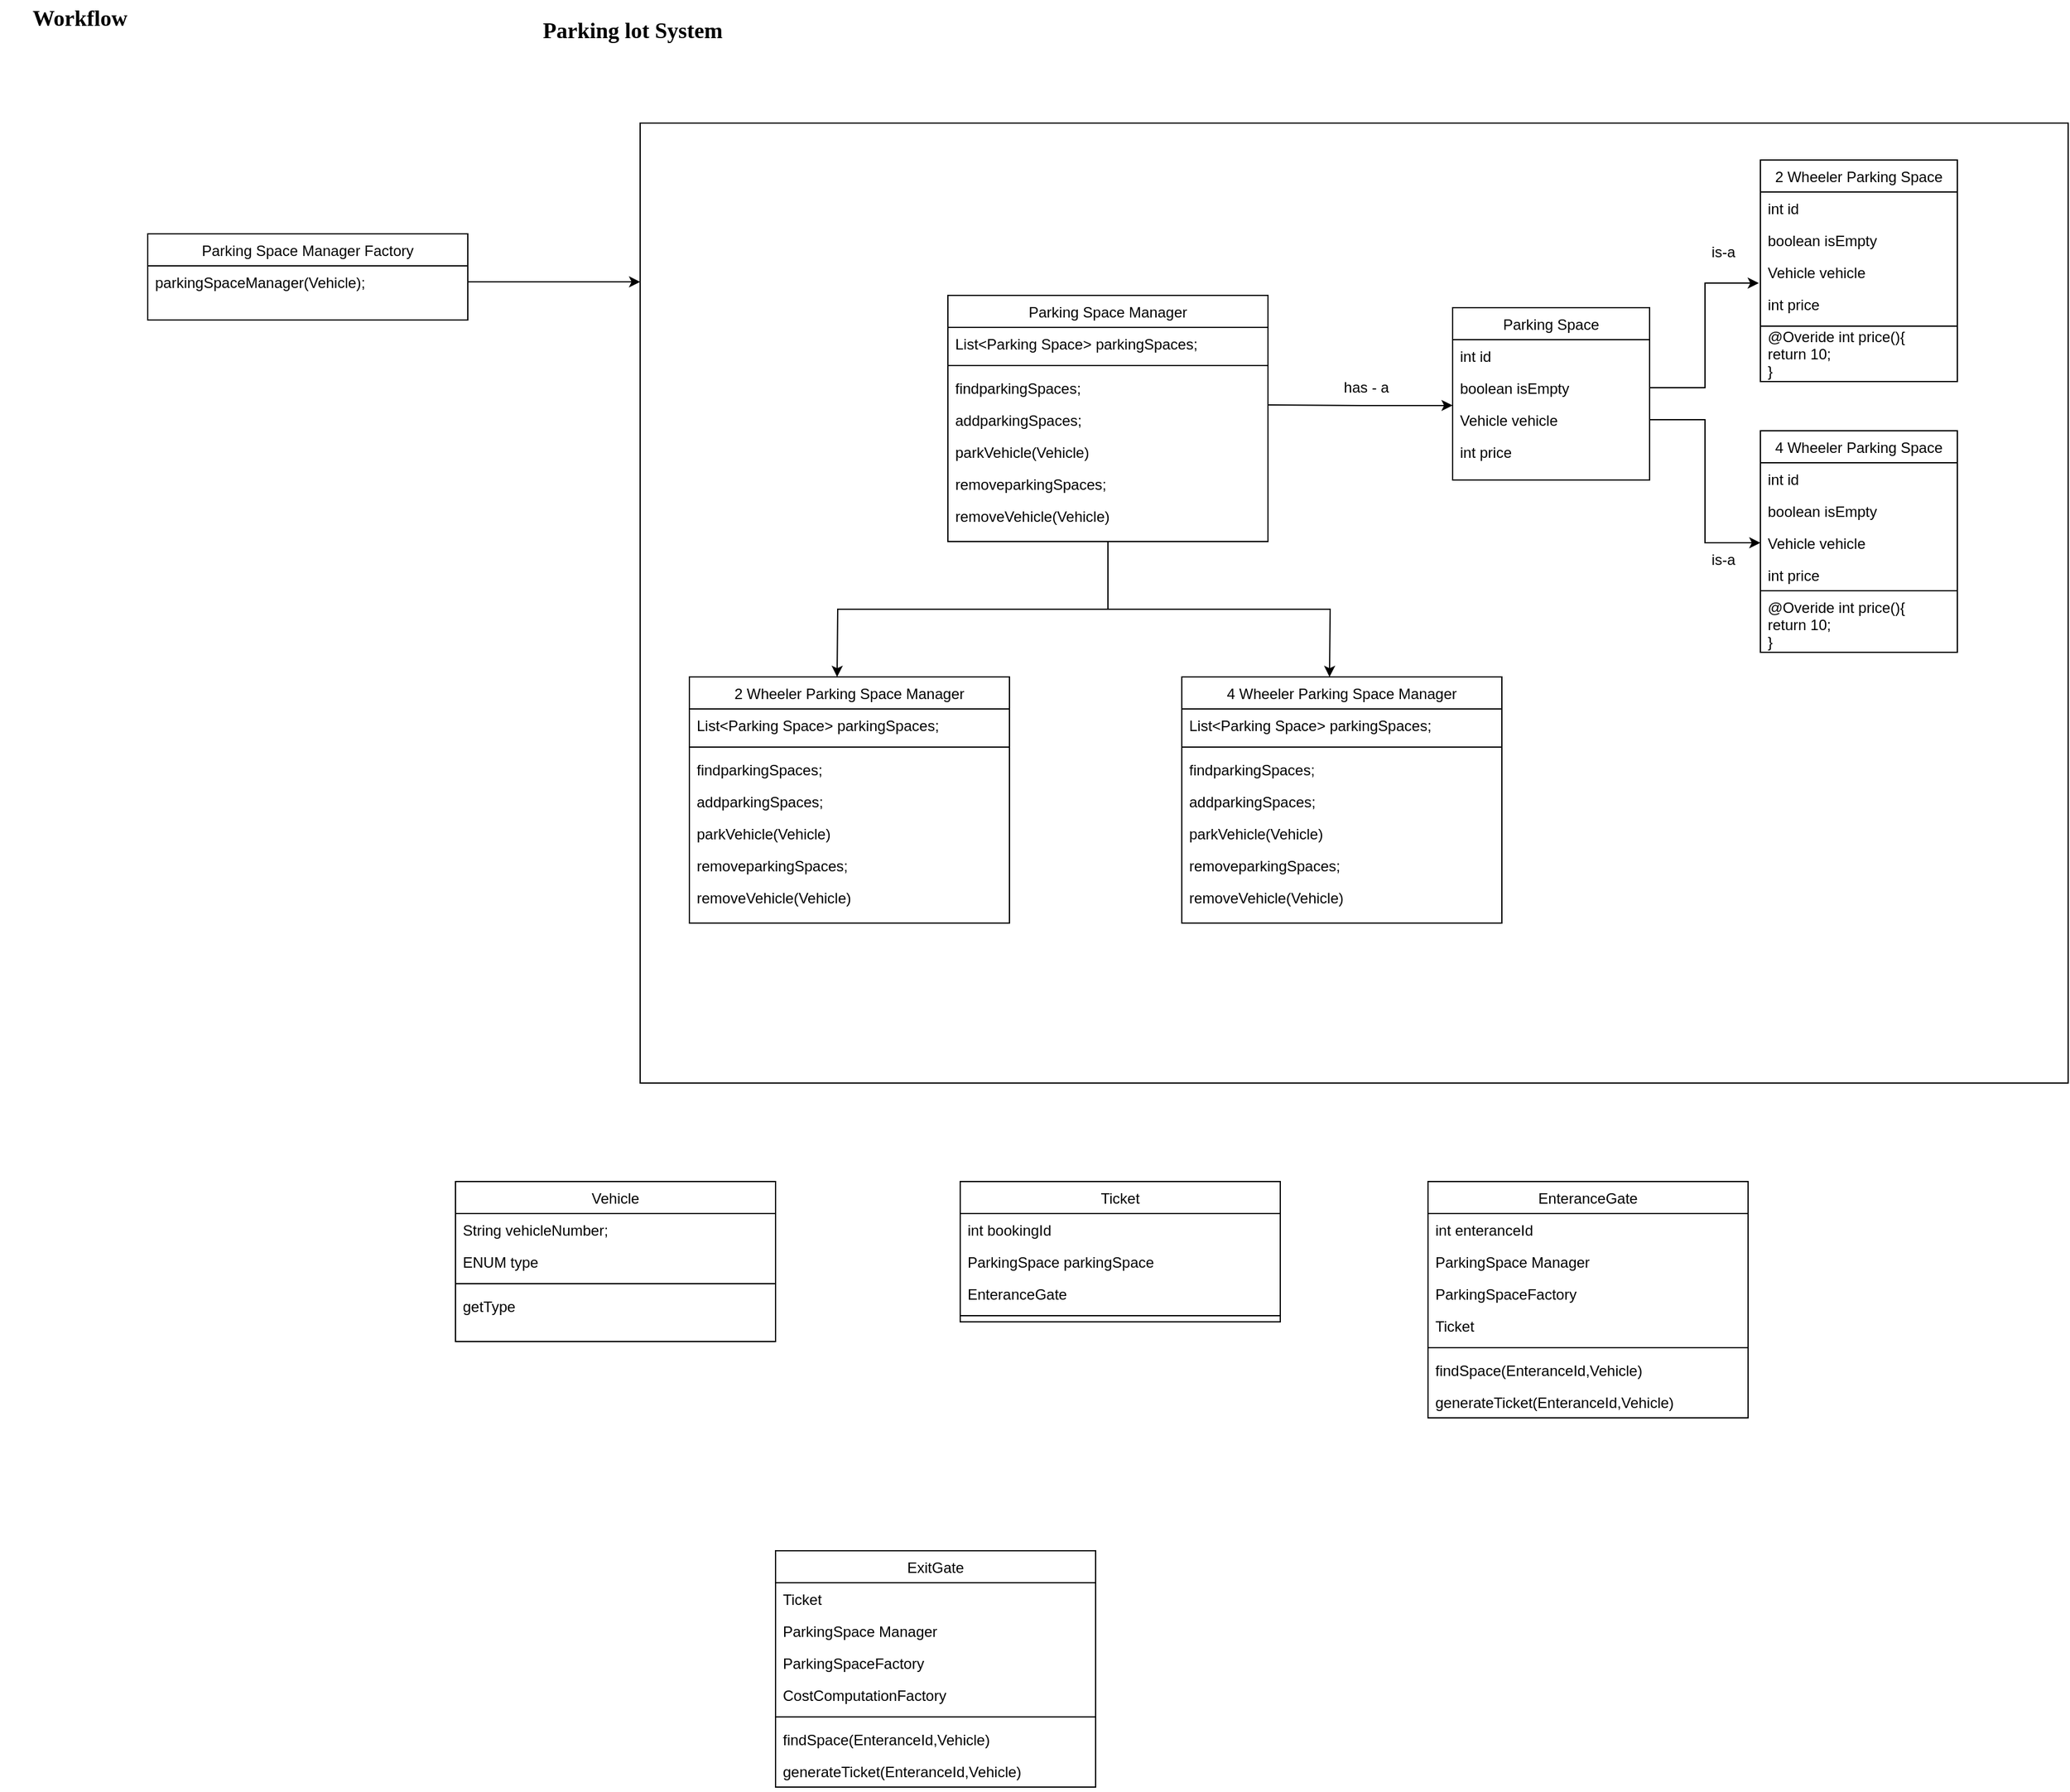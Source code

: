 <mxfile version="26.2.2">
  <diagram id="C5RBs43oDa-KdzZeNtuy" name="Page-1">
    <mxGraphModel dx="2289" dy="1358" grid="1" gridSize="10" guides="1" tooltips="1" connect="1" arrows="1" fold="1" page="1" pageScale="1" pageWidth="10000" pageHeight="10000" math="0" shadow="0">
      <root>
        <mxCell id="WIyWlLk6GJQsqaUBKTNV-0" />
        <mxCell id="WIyWlLk6GJQsqaUBKTNV-1" parent="WIyWlLk6GJQsqaUBKTNV-0" />
        <mxCell id="PZE1Vfi8eGn6SrKN7W1e-107" value="" style="rounded=0;whiteSpace=wrap;html=1;" vertex="1" parent="WIyWlLk6GJQsqaUBKTNV-1">
          <mxGeometry x="560" y="110" width="1160" height="780" as="geometry" />
        </mxCell>
        <mxCell id="zkfFHV4jXpPFQw0GAbJ--6" value="Parking Space" style="swimlane;fontStyle=0;align=center;verticalAlign=top;childLayout=stackLayout;horizontal=1;startSize=26;horizontalStack=0;resizeParent=1;resizeLast=0;collapsible=1;marginBottom=0;rounded=0;shadow=0;strokeWidth=1;" parent="WIyWlLk6GJQsqaUBKTNV-1" vertex="1">
          <mxGeometry x="1220" y="260" width="160" height="140" as="geometry">
            <mxRectangle x="130" y="380" width="160" height="26" as="alternateBounds" />
          </mxGeometry>
        </mxCell>
        <mxCell id="zkfFHV4jXpPFQw0GAbJ--7" value="int id " style="text;align=left;verticalAlign=top;spacingLeft=4;spacingRight=4;overflow=hidden;rotatable=0;points=[[0,0.5],[1,0.5]];portConstraint=eastwest;" parent="zkfFHV4jXpPFQw0GAbJ--6" vertex="1">
          <mxGeometry y="26" width="160" height="26" as="geometry" />
        </mxCell>
        <mxCell id="PZE1Vfi8eGn6SrKN7W1e-2" value="boolean isEmpty" style="text;align=left;verticalAlign=top;spacingLeft=4;spacingRight=4;overflow=hidden;rotatable=0;points=[[0,0.5],[1,0.5]];portConstraint=eastwest;rounded=0;shadow=0;html=0;" vertex="1" parent="zkfFHV4jXpPFQw0GAbJ--6">
          <mxGeometry y="52" width="160" height="26" as="geometry" />
        </mxCell>
        <mxCell id="PZE1Vfi8eGn6SrKN7W1e-3" value="Vehicle vehicle" style="text;align=left;verticalAlign=top;spacingLeft=4;spacingRight=4;overflow=hidden;rotatable=0;points=[[0,0.5],[1,0.5]];portConstraint=eastwest;rounded=0;shadow=0;html=0;" vertex="1" parent="zkfFHV4jXpPFQw0GAbJ--6">
          <mxGeometry y="78" width="160" height="26" as="geometry" />
        </mxCell>
        <mxCell id="PZE1Vfi8eGn6SrKN7W1e-4" value="int price" style="text;align=left;verticalAlign=top;spacingLeft=4;spacingRight=4;overflow=hidden;rotatable=0;points=[[0,0.5],[1,0.5]];portConstraint=eastwest;rounded=0;shadow=0;html=0;" vertex="1" parent="zkfFHV4jXpPFQw0GAbJ--6">
          <mxGeometry y="104" width="160" height="26" as="geometry" />
        </mxCell>
        <mxCell id="PZE1Vfi8eGn6SrKN7W1e-0" value="&lt;b&gt;&lt;font style=&quot;font-size: 18px;&quot; face=&quot;Times New Roman&quot;&gt;Workflow&lt;/font&gt;&lt;/b&gt;" style="text;html=1;align=center;verticalAlign=middle;whiteSpace=wrap;rounded=0;" vertex="1" parent="WIyWlLk6GJQsqaUBKTNV-1">
          <mxGeometry x="40" y="10" width="130" height="30" as="geometry" />
        </mxCell>
        <mxCell id="PZE1Vfi8eGn6SrKN7W1e-1" value="&lt;font face=&quot;Times New Roman&quot;&gt;&lt;span style=&quot;font-size: 18px;&quot;&gt;&lt;b&gt;Parking lot System&lt;/b&gt;&lt;/span&gt;&lt;/font&gt;" style="text;html=1;align=center;verticalAlign=middle;whiteSpace=wrap;rounded=0;" vertex="1" parent="WIyWlLk6GJQsqaUBKTNV-1">
          <mxGeometry x="448" y="20" width="212" height="30" as="geometry" />
        </mxCell>
        <mxCell id="PZE1Vfi8eGn6SrKN7W1e-6" value="2 Wheeler Parking Space" style="swimlane;fontStyle=0;align=center;verticalAlign=top;childLayout=stackLayout;horizontal=1;startSize=26;horizontalStack=0;resizeParent=1;resizeLast=0;collapsible=1;marginBottom=0;rounded=0;shadow=0;strokeWidth=1;" vertex="1" parent="WIyWlLk6GJQsqaUBKTNV-1">
          <mxGeometry x="1470" y="140" width="160" height="180" as="geometry">
            <mxRectangle x="130" y="380" width="160" height="26" as="alternateBounds" />
          </mxGeometry>
        </mxCell>
        <mxCell id="PZE1Vfi8eGn6SrKN7W1e-7" value="int id " style="text;align=left;verticalAlign=top;spacingLeft=4;spacingRight=4;overflow=hidden;rotatable=0;points=[[0,0.5],[1,0.5]];portConstraint=eastwest;" vertex="1" parent="PZE1Vfi8eGn6SrKN7W1e-6">
          <mxGeometry y="26" width="160" height="26" as="geometry" />
        </mxCell>
        <mxCell id="PZE1Vfi8eGn6SrKN7W1e-8" value="boolean isEmpty" style="text;align=left;verticalAlign=top;spacingLeft=4;spacingRight=4;overflow=hidden;rotatable=0;points=[[0,0.5],[1,0.5]];portConstraint=eastwest;rounded=0;shadow=0;html=0;" vertex="1" parent="PZE1Vfi8eGn6SrKN7W1e-6">
          <mxGeometry y="52" width="160" height="26" as="geometry" />
        </mxCell>
        <mxCell id="PZE1Vfi8eGn6SrKN7W1e-9" value="Vehicle vehicle" style="text;align=left;verticalAlign=top;spacingLeft=4;spacingRight=4;overflow=hidden;rotatable=0;points=[[0,0.5],[1,0.5]];portConstraint=eastwest;rounded=0;shadow=0;html=0;" vertex="1" parent="PZE1Vfi8eGn6SrKN7W1e-6">
          <mxGeometry y="78" width="160" height="26" as="geometry" />
        </mxCell>
        <mxCell id="PZE1Vfi8eGn6SrKN7W1e-10" value="int price" style="text;align=left;verticalAlign=top;spacingLeft=4;spacingRight=4;overflow=hidden;rotatable=0;points=[[0,0.5],[1,0.5]];portConstraint=eastwest;rounded=0;shadow=0;html=0;" vertex="1" parent="PZE1Vfi8eGn6SrKN7W1e-6">
          <mxGeometry y="104" width="160" height="26" as="geometry" />
        </mxCell>
        <mxCell id="PZE1Vfi8eGn6SrKN7W1e-26" value="@Overide int price(){&#xa;return 10;&#xa;}" style="text;align=left;verticalAlign=top;spacingLeft=4;spacingRight=4;overflow=hidden;rotatable=0;points=[[0,0.5],[1,0.5]];portConstraint=eastwest;rounded=0;shadow=0;html=0;" vertex="1" parent="PZE1Vfi8eGn6SrKN7W1e-6">
          <mxGeometry y="130" width="160" height="50" as="geometry" />
        </mxCell>
        <mxCell id="PZE1Vfi8eGn6SrKN7W1e-25" value="" style="endArrow=none;html=1;rounded=0;exitX=0;exitY=0.75;exitDx=0;exitDy=0;entryX=1;entryY=0.75;entryDx=0;entryDy=0;" edge="1" parent="WIyWlLk6GJQsqaUBKTNV-1" source="PZE1Vfi8eGn6SrKN7W1e-6" target="PZE1Vfi8eGn6SrKN7W1e-6">
          <mxGeometry width="50" height="50" relative="1" as="geometry">
            <mxPoint x="1530" y="280" as="sourcePoint" />
            <mxPoint x="1580" y="230" as="targetPoint" />
          </mxGeometry>
        </mxCell>
        <mxCell id="PZE1Vfi8eGn6SrKN7W1e-27" value="4 Wheeler Parking Space" style="swimlane;fontStyle=0;align=center;verticalAlign=top;childLayout=stackLayout;horizontal=1;startSize=26;horizontalStack=0;resizeParent=1;resizeLast=0;collapsible=1;marginBottom=0;rounded=0;shadow=0;strokeWidth=1;" vertex="1" parent="WIyWlLk6GJQsqaUBKTNV-1">
          <mxGeometry x="1470" y="360" width="160" height="180" as="geometry">
            <mxRectangle x="130" y="380" width="160" height="26" as="alternateBounds" />
          </mxGeometry>
        </mxCell>
        <mxCell id="PZE1Vfi8eGn6SrKN7W1e-28" value="int id " style="text;align=left;verticalAlign=top;spacingLeft=4;spacingRight=4;overflow=hidden;rotatable=0;points=[[0,0.5],[1,0.5]];portConstraint=eastwest;" vertex="1" parent="PZE1Vfi8eGn6SrKN7W1e-27">
          <mxGeometry y="26" width="160" height="26" as="geometry" />
        </mxCell>
        <mxCell id="PZE1Vfi8eGn6SrKN7W1e-29" value="boolean isEmpty" style="text;align=left;verticalAlign=top;spacingLeft=4;spacingRight=4;overflow=hidden;rotatable=0;points=[[0,0.5],[1,0.5]];portConstraint=eastwest;rounded=0;shadow=0;html=0;" vertex="1" parent="PZE1Vfi8eGn6SrKN7W1e-27">
          <mxGeometry y="52" width="160" height="26" as="geometry" />
        </mxCell>
        <mxCell id="PZE1Vfi8eGn6SrKN7W1e-30" value="Vehicle vehicle" style="text;align=left;verticalAlign=top;spacingLeft=4;spacingRight=4;overflow=hidden;rotatable=0;points=[[0,0.5],[1,0.5]];portConstraint=eastwest;rounded=0;shadow=0;html=0;" vertex="1" parent="PZE1Vfi8eGn6SrKN7W1e-27">
          <mxGeometry y="78" width="160" height="26" as="geometry" />
        </mxCell>
        <mxCell id="PZE1Vfi8eGn6SrKN7W1e-31" value="int price" style="text;align=left;verticalAlign=top;spacingLeft=4;spacingRight=4;overflow=hidden;rotatable=0;points=[[0,0.5],[1,0.5]];portConstraint=eastwest;rounded=0;shadow=0;html=0;" vertex="1" parent="PZE1Vfi8eGn6SrKN7W1e-27">
          <mxGeometry y="104" width="160" height="26" as="geometry" />
        </mxCell>
        <mxCell id="PZE1Vfi8eGn6SrKN7W1e-45" value="" style="endArrow=none;html=1;rounded=0;exitX=0;exitY=0.75;exitDx=0;exitDy=0;entryX=1;entryY=0.75;entryDx=0;entryDy=0;" edge="1" parent="PZE1Vfi8eGn6SrKN7W1e-27">
          <mxGeometry width="50" height="50" relative="1" as="geometry">
            <mxPoint y="130" as="sourcePoint" />
            <mxPoint x="160" y="130" as="targetPoint" />
          </mxGeometry>
        </mxCell>
        <mxCell id="PZE1Vfi8eGn6SrKN7W1e-32" value="@Overide int price(){&#xa;return 10;&#xa;}" style="text;align=left;verticalAlign=top;spacingLeft=4;spacingRight=4;overflow=hidden;rotatable=0;points=[[0,0.5],[1,0.5]];portConstraint=eastwest;rounded=0;shadow=0;html=0;" vertex="1" parent="PZE1Vfi8eGn6SrKN7W1e-27">
          <mxGeometry y="130" width="160" height="50" as="geometry" />
        </mxCell>
        <mxCell id="PZE1Vfi8eGn6SrKN7W1e-78" style="edgeStyle=orthogonalEdgeStyle;rounded=0;orthogonalLoop=1;jettySize=auto;html=1;exitX=0.5;exitY=1;exitDx=0;exitDy=0;" edge="1" parent="WIyWlLk6GJQsqaUBKTNV-1" source="PZE1Vfi8eGn6SrKN7W1e-39">
          <mxGeometry relative="1" as="geometry">
            <mxPoint x="720" y="560" as="targetPoint" />
          </mxGeometry>
        </mxCell>
        <mxCell id="PZE1Vfi8eGn6SrKN7W1e-79" style="edgeStyle=orthogonalEdgeStyle;rounded=0;orthogonalLoop=1;jettySize=auto;html=1;exitX=0.5;exitY=1;exitDx=0;exitDy=0;" edge="1" parent="WIyWlLk6GJQsqaUBKTNV-1" source="PZE1Vfi8eGn6SrKN7W1e-39">
          <mxGeometry relative="1" as="geometry">
            <mxPoint x="1120" y="560" as="targetPoint" />
          </mxGeometry>
        </mxCell>
        <mxCell id="PZE1Vfi8eGn6SrKN7W1e-39" value="Parking Space Manager" style="swimlane;fontStyle=0;align=center;verticalAlign=top;childLayout=stackLayout;horizontal=1;startSize=26;horizontalStack=0;resizeParent=1;resizeLast=0;collapsible=1;marginBottom=0;rounded=0;shadow=0;strokeWidth=1;" vertex="1" parent="WIyWlLk6GJQsqaUBKTNV-1">
          <mxGeometry x="810" y="250" width="260" height="200" as="geometry">
            <mxRectangle x="130" y="380" width="160" height="26" as="alternateBounds" />
          </mxGeometry>
        </mxCell>
        <mxCell id="PZE1Vfi8eGn6SrKN7W1e-40" value="List&lt;Parking Space&gt; parkingSpaces;" style="text;align=left;verticalAlign=top;spacingLeft=4;spacingRight=4;overflow=hidden;rotatable=0;points=[[0,0.5],[1,0.5]];portConstraint=eastwest;" vertex="1" parent="PZE1Vfi8eGn6SrKN7W1e-39">
          <mxGeometry y="26" width="260" height="26" as="geometry" />
        </mxCell>
        <mxCell id="PZE1Vfi8eGn6SrKN7W1e-52" value="" style="line;strokeWidth=1;rotatable=0;dashed=0;labelPosition=right;align=left;verticalAlign=middle;spacingTop=0;spacingLeft=6;points=[];portConstraint=eastwest;" vertex="1" parent="PZE1Vfi8eGn6SrKN7W1e-39">
          <mxGeometry y="52" width="260" height="10" as="geometry" />
        </mxCell>
        <mxCell id="PZE1Vfi8eGn6SrKN7W1e-53" value="findparkingSpaces;" style="text;align=left;verticalAlign=top;spacingLeft=4;spacingRight=4;overflow=hidden;rotatable=0;points=[[0,0.5],[1,0.5]];portConstraint=eastwest;" vertex="1" parent="PZE1Vfi8eGn6SrKN7W1e-39">
          <mxGeometry y="62" width="260" height="26" as="geometry" />
        </mxCell>
        <mxCell id="PZE1Vfi8eGn6SrKN7W1e-55" value="addparkingSpaces;" style="text;align=left;verticalAlign=top;spacingLeft=4;spacingRight=4;overflow=hidden;rotatable=0;points=[[0,0.5],[1,0.5]];portConstraint=eastwest;" vertex="1" parent="PZE1Vfi8eGn6SrKN7W1e-39">
          <mxGeometry y="88" width="260" height="26" as="geometry" />
        </mxCell>
        <mxCell id="PZE1Vfi8eGn6SrKN7W1e-57" value="parkVehicle(Vehicle)" style="text;align=left;verticalAlign=top;spacingLeft=4;spacingRight=4;overflow=hidden;rotatable=0;points=[[0,0.5],[1,0.5]];portConstraint=eastwest;" vertex="1" parent="PZE1Vfi8eGn6SrKN7W1e-39">
          <mxGeometry y="114" width="260" height="26" as="geometry" />
        </mxCell>
        <mxCell id="PZE1Vfi8eGn6SrKN7W1e-56" value="removeparkingSpaces;" style="text;align=left;verticalAlign=top;spacingLeft=4;spacingRight=4;overflow=hidden;rotatable=0;points=[[0,0.5],[1,0.5]];portConstraint=eastwest;" vertex="1" parent="PZE1Vfi8eGn6SrKN7W1e-39">
          <mxGeometry y="140" width="260" height="26" as="geometry" />
        </mxCell>
        <mxCell id="PZE1Vfi8eGn6SrKN7W1e-70" style="edgeStyle=orthogonalEdgeStyle;rounded=0;orthogonalLoop=1;jettySize=auto;html=1;exitX=1;exitY=0.5;exitDx=0;exitDy=0;" edge="1" parent="PZE1Vfi8eGn6SrKN7W1e-39">
          <mxGeometry relative="1" as="geometry">
            <mxPoint x="410" y="89.435" as="targetPoint" />
            <mxPoint x="260" y="89.0" as="sourcePoint" />
          </mxGeometry>
        </mxCell>
        <mxCell id="PZE1Vfi8eGn6SrKN7W1e-65" value="removeVehicle(Vehicle)" style="text;align=left;verticalAlign=top;spacingLeft=4;spacingRight=4;overflow=hidden;rotatable=0;points=[[0,0.5],[1,0.5]];portConstraint=eastwest;" vertex="1" parent="PZE1Vfi8eGn6SrKN7W1e-39">
          <mxGeometry y="166" width="260" height="26" as="geometry" />
        </mxCell>
        <mxCell id="PZE1Vfi8eGn6SrKN7W1e-66" value="is-a" style="text;html=1;align=center;verticalAlign=middle;whiteSpace=wrap;rounded=0;" vertex="1" parent="WIyWlLk6GJQsqaUBKTNV-1">
          <mxGeometry x="1410" y="200" width="60" height="30" as="geometry" />
        </mxCell>
        <mxCell id="PZE1Vfi8eGn6SrKN7W1e-68" value="is-a" style="text;html=1;align=center;verticalAlign=middle;whiteSpace=wrap;rounded=0;" vertex="1" parent="WIyWlLk6GJQsqaUBKTNV-1">
          <mxGeometry x="1410" y="450" width="60" height="30" as="geometry" />
        </mxCell>
        <mxCell id="PZE1Vfi8eGn6SrKN7W1e-76" style="edgeStyle=orthogonalEdgeStyle;rounded=0;orthogonalLoop=1;jettySize=auto;html=1;entryX=0;entryY=0.5;entryDx=0;entryDy=0;" edge="1" parent="WIyWlLk6GJQsqaUBKTNV-1" source="PZE1Vfi8eGn6SrKN7W1e-3" target="PZE1Vfi8eGn6SrKN7W1e-30">
          <mxGeometry relative="1" as="geometry" />
        </mxCell>
        <mxCell id="PZE1Vfi8eGn6SrKN7W1e-77" style="edgeStyle=orthogonalEdgeStyle;rounded=0;orthogonalLoop=1;jettySize=auto;html=1;exitX=1;exitY=0.5;exitDx=0;exitDy=0;entryX=-0.008;entryY=0.848;entryDx=0;entryDy=0;entryPerimeter=0;" edge="1" parent="WIyWlLk6GJQsqaUBKTNV-1" source="PZE1Vfi8eGn6SrKN7W1e-2" target="PZE1Vfi8eGn6SrKN7W1e-9">
          <mxGeometry relative="1" as="geometry" />
        </mxCell>
        <mxCell id="PZE1Vfi8eGn6SrKN7W1e-80" value="2 Wheeler Parking Space Manager" style="swimlane;fontStyle=0;align=center;verticalAlign=top;childLayout=stackLayout;horizontal=1;startSize=26;horizontalStack=0;resizeParent=1;resizeLast=0;collapsible=1;marginBottom=0;rounded=0;shadow=0;strokeWidth=1;" vertex="1" parent="WIyWlLk6GJQsqaUBKTNV-1">
          <mxGeometry x="600" y="560" width="260" height="200" as="geometry">
            <mxRectangle x="130" y="380" width="160" height="26" as="alternateBounds" />
          </mxGeometry>
        </mxCell>
        <mxCell id="PZE1Vfi8eGn6SrKN7W1e-81" value="List&lt;Parking Space&gt; parkingSpaces;" style="text;align=left;verticalAlign=top;spacingLeft=4;spacingRight=4;overflow=hidden;rotatable=0;points=[[0,0.5],[1,0.5]];portConstraint=eastwest;" vertex="1" parent="PZE1Vfi8eGn6SrKN7W1e-80">
          <mxGeometry y="26" width="260" height="26" as="geometry" />
        </mxCell>
        <mxCell id="PZE1Vfi8eGn6SrKN7W1e-82" value="" style="line;strokeWidth=1;rotatable=0;dashed=0;labelPosition=right;align=left;verticalAlign=middle;spacingTop=0;spacingLeft=6;points=[];portConstraint=eastwest;" vertex="1" parent="PZE1Vfi8eGn6SrKN7W1e-80">
          <mxGeometry y="52" width="260" height="10" as="geometry" />
        </mxCell>
        <mxCell id="PZE1Vfi8eGn6SrKN7W1e-83" value="findparkingSpaces;" style="text;align=left;verticalAlign=top;spacingLeft=4;spacingRight=4;overflow=hidden;rotatable=0;points=[[0,0.5],[1,0.5]];portConstraint=eastwest;" vertex="1" parent="PZE1Vfi8eGn6SrKN7W1e-80">
          <mxGeometry y="62" width="260" height="26" as="geometry" />
        </mxCell>
        <mxCell id="PZE1Vfi8eGn6SrKN7W1e-84" value="addparkingSpaces;" style="text;align=left;verticalAlign=top;spacingLeft=4;spacingRight=4;overflow=hidden;rotatable=0;points=[[0,0.5],[1,0.5]];portConstraint=eastwest;" vertex="1" parent="PZE1Vfi8eGn6SrKN7W1e-80">
          <mxGeometry y="88" width="260" height="26" as="geometry" />
        </mxCell>
        <mxCell id="PZE1Vfi8eGn6SrKN7W1e-85" value="parkVehicle(Vehicle)" style="text;align=left;verticalAlign=top;spacingLeft=4;spacingRight=4;overflow=hidden;rotatable=0;points=[[0,0.5],[1,0.5]];portConstraint=eastwest;" vertex="1" parent="PZE1Vfi8eGn6SrKN7W1e-80">
          <mxGeometry y="114" width="260" height="26" as="geometry" />
        </mxCell>
        <mxCell id="PZE1Vfi8eGn6SrKN7W1e-86" value="removeparkingSpaces;" style="text;align=left;verticalAlign=top;spacingLeft=4;spacingRight=4;overflow=hidden;rotatable=0;points=[[0,0.5],[1,0.5]];portConstraint=eastwest;" vertex="1" parent="PZE1Vfi8eGn6SrKN7W1e-80">
          <mxGeometry y="140" width="260" height="26" as="geometry" />
        </mxCell>
        <mxCell id="PZE1Vfi8eGn6SrKN7W1e-88" value="removeVehicle(Vehicle)" style="text;align=left;verticalAlign=top;spacingLeft=4;spacingRight=4;overflow=hidden;rotatable=0;points=[[0,0.5],[1,0.5]];portConstraint=eastwest;" vertex="1" parent="PZE1Vfi8eGn6SrKN7W1e-80">
          <mxGeometry y="166" width="260" height="26" as="geometry" />
        </mxCell>
        <mxCell id="PZE1Vfi8eGn6SrKN7W1e-89" value="4 Wheeler Parking Space Manager" style="swimlane;fontStyle=0;align=center;verticalAlign=top;childLayout=stackLayout;horizontal=1;startSize=26;horizontalStack=0;resizeParent=1;resizeLast=0;collapsible=1;marginBottom=0;rounded=0;shadow=0;strokeWidth=1;" vertex="1" parent="WIyWlLk6GJQsqaUBKTNV-1">
          <mxGeometry x="1000" y="560" width="260" height="200" as="geometry">
            <mxRectangle x="130" y="380" width="160" height="26" as="alternateBounds" />
          </mxGeometry>
        </mxCell>
        <mxCell id="PZE1Vfi8eGn6SrKN7W1e-90" value="List&lt;Parking Space&gt; parkingSpaces;" style="text;align=left;verticalAlign=top;spacingLeft=4;spacingRight=4;overflow=hidden;rotatable=0;points=[[0,0.5],[1,0.5]];portConstraint=eastwest;" vertex="1" parent="PZE1Vfi8eGn6SrKN7W1e-89">
          <mxGeometry y="26" width="260" height="26" as="geometry" />
        </mxCell>
        <mxCell id="PZE1Vfi8eGn6SrKN7W1e-91" value="" style="line;strokeWidth=1;rotatable=0;dashed=0;labelPosition=right;align=left;verticalAlign=middle;spacingTop=0;spacingLeft=6;points=[];portConstraint=eastwest;" vertex="1" parent="PZE1Vfi8eGn6SrKN7W1e-89">
          <mxGeometry y="52" width="260" height="10" as="geometry" />
        </mxCell>
        <mxCell id="PZE1Vfi8eGn6SrKN7W1e-92" value="findparkingSpaces;" style="text;align=left;verticalAlign=top;spacingLeft=4;spacingRight=4;overflow=hidden;rotatable=0;points=[[0,0.5],[1,0.5]];portConstraint=eastwest;" vertex="1" parent="PZE1Vfi8eGn6SrKN7W1e-89">
          <mxGeometry y="62" width="260" height="26" as="geometry" />
        </mxCell>
        <mxCell id="PZE1Vfi8eGn6SrKN7W1e-93" value="addparkingSpaces;" style="text;align=left;verticalAlign=top;spacingLeft=4;spacingRight=4;overflow=hidden;rotatable=0;points=[[0,0.5],[1,0.5]];portConstraint=eastwest;" vertex="1" parent="PZE1Vfi8eGn6SrKN7W1e-89">
          <mxGeometry y="88" width="260" height="26" as="geometry" />
        </mxCell>
        <mxCell id="PZE1Vfi8eGn6SrKN7W1e-94" value="parkVehicle(Vehicle)" style="text;align=left;verticalAlign=top;spacingLeft=4;spacingRight=4;overflow=hidden;rotatable=0;points=[[0,0.5],[1,0.5]];portConstraint=eastwest;" vertex="1" parent="PZE1Vfi8eGn6SrKN7W1e-89">
          <mxGeometry y="114" width="260" height="26" as="geometry" />
        </mxCell>
        <mxCell id="PZE1Vfi8eGn6SrKN7W1e-95" value="removeparkingSpaces;" style="text;align=left;verticalAlign=top;spacingLeft=4;spacingRight=4;overflow=hidden;rotatable=0;points=[[0,0.5],[1,0.5]];portConstraint=eastwest;" vertex="1" parent="PZE1Vfi8eGn6SrKN7W1e-89">
          <mxGeometry y="140" width="260" height="26" as="geometry" />
        </mxCell>
        <mxCell id="PZE1Vfi8eGn6SrKN7W1e-96" value="removeVehicle(Vehicle)" style="text;align=left;verticalAlign=top;spacingLeft=4;spacingRight=4;overflow=hidden;rotatable=0;points=[[0,0.5],[1,0.5]];portConstraint=eastwest;" vertex="1" parent="PZE1Vfi8eGn6SrKN7W1e-89">
          <mxGeometry y="166" width="260" height="26" as="geometry" />
        </mxCell>
        <mxCell id="PZE1Vfi8eGn6SrKN7W1e-97" value="Parking Space Manager Factory" style="swimlane;fontStyle=0;align=center;verticalAlign=top;childLayout=stackLayout;horizontal=1;startSize=26;horizontalStack=0;resizeParent=1;resizeLast=0;collapsible=1;marginBottom=0;rounded=0;shadow=0;strokeWidth=1;" vertex="1" parent="WIyWlLk6GJQsqaUBKTNV-1">
          <mxGeometry x="160" y="200" width="260" height="70" as="geometry">
            <mxRectangle x="130" y="380" width="160" height="26" as="alternateBounds" />
          </mxGeometry>
        </mxCell>
        <mxCell id="PZE1Vfi8eGn6SrKN7W1e-108" style="edgeStyle=orthogonalEdgeStyle;rounded=0;orthogonalLoop=1;jettySize=auto;html=1;exitX=1;exitY=0.5;exitDx=0;exitDy=0;" edge="1" parent="PZE1Vfi8eGn6SrKN7W1e-97" source="PZE1Vfi8eGn6SrKN7W1e-98">
          <mxGeometry relative="1" as="geometry">
            <mxPoint x="400" y="39" as="targetPoint" />
          </mxGeometry>
        </mxCell>
        <mxCell id="PZE1Vfi8eGn6SrKN7W1e-98" value="parkingSpaceManager(Vehicle);" style="text;align=left;verticalAlign=top;spacingLeft=4;spacingRight=4;overflow=hidden;rotatable=0;points=[[0,0.5],[1,0.5]];portConstraint=eastwest;" vertex="1" parent="PZE1Vfi8eGn6SrKN7W1e-97">
          <mxGeometry y="26" width="260" height="26" as="geometry" />
        </mxCell>
        <mxCell id="PZE1Vfi8eGn6SrKN7W1e-106" value="has - a" style="text;html=1;align=center;verticalAlign=middle;whiteSpace=wrap;rounded=0;" vertex="1" parent="WIyWlLk6GJQsqaUBKTNV-1">
          <mxGeometry x="1120" y="310" width="60" height="30" as="geometry" />
        </mxCell>
        <mxCell id="PZE1Vfi8eGn6SrKN7W1e-113" value="Vehicle" style="swimlane;fontStyle=0;align=center;verticalAlign=top;childLayout=stackLayout;horizontal=1;startSize=26;horizontalStack=0;resizeParent=1;resizeLast=0;collapsible=1;marginBottom=0;rounded=0;shadow=0;strokeWidth=1;" vertex="1" parent="WIyWlLk6GJQsqaUBKTNV-1">
          <mxGeometry x="410" y="970" width="260" height="130" as="geometry">
            <mxRectangle x="130" y="380" width="160" height="26" as="alternateBounds" />
          </mxGeometry>
        </mxCell>
        <mxCell id="PZE1Vfi8eGn6SrKN7W1e-114" value="String vehicleNumber;" style="text;align=left;verticalAlign=top;spacingLeft=4;spacingRight=4;overflow=hidden;rotatable=0;points=[[0,0.5],[1,0.5]];portConstraint=eastwest;" vertex="1" parent="PZE1Vfi8eGn6SrKN7W1e-113">
          <mxGeometry y="26" width="260" height="26" as="geometry" />
        </mxCell>
        <mxCell id="PZE1Vfi8eGn6SrKN7W1e-122" value="ENUM type" style="text;align=left;verticalAlign=top;spacingLeft=4;spacingRight=4;overflow=hidden;rotatable=0;points=[[0,0.5],[1,0.5]];portConstraint=eastwest;" vertex="1" parent="PZE1Vfi8eGn6SrKN7W1e-113">
          <mxGeometry y="52" width="260" height="26" as="geometry" />
        </mxCell>
        <mxCell id="PZE1Vfi8eGn6SrKN7W1e-115" value="" style="line;strokeWidth=1;rotatable=0;dashed=0;labelPosition=right;align=left;verticalAlign=middle;spacingTop=0;spacingLeft=6;points=[];portConstraint=eastwest;" vertex="1" parent="PZE1Vfi8eGn6SrKN7W1e-113">
          <mxGeometry y="78" width="260" height="10" as="geometry" />
        </mxCell>
        <mxCell id="PZE1Vfi8eGn6SrKN7W1e-123" value="getType" style="text;align=left;verticalAlign=top;spacingLeft=4;spacingRight=4;overflow=hidden;rotatable=0;points=[[0,0.5],[1,0.5]];portConstraint=eastwest;" vertex="1" parent="PZE1Vfi8eGn6SrKN7W1e-113">
          <mxGeometry y="88" width="260" height="26" as="geometry" />
        </mxCell>
        <mxCell id="PZE1Vfi8eGn6SrKN7W1e-124" value="Ticket" style="swimlane;fontStyle=0;align=center;verticalAlign=top;childLayout=stackLayout;horizontal=1;startSize=26;horizontalStack=0;resizeParent=1;resizeLast=0;collapsible=1;marginBottom=0;rounded=0;shadow=0;strokeWidth=1;" vertex="1" parent="WIyWlLk6GJQsqaUBKTNV-1">
          <mxGeometry x="820" y="970" width="260" height="114" as="geometry">
            <mxRectangle x="130" y="380" width="160" height="26" as="alternateBounds" />
          </mxGeometry>
        </mxCell>
        <mxCell id="PZE1Vfi8eGn6SrKN7W1e-125" value="int bookingId" style="text;align=left;verticalAlign=top;spacingLeft=4;spacingRight=4;overflow=hidden;rotatable=0;points=[[0,0.5],[1,0.5]];portConstraint=eastwest;" vertex="1" parent="PZE1Vfi8eGn6SrKN7W1e-124">
          <mxGeometry y="26" width="260" height="26" as="geometry" />
        </mxCell>
        <mxCell id="PZE1Vfi8eGn6SrKN7W1e-146" value="ParkingSpace parkingSpace" style="text;align=left;verticalAlign=top;spacingLeft=4;spacingRight=4;overflow=hidden;rotatable=0;points=[[0,0.5],[1,0.5]];portConstraint=eastwest;" vertex="1" parent="PZE1Vfi8eGn6SrKN7W1e-124">
          <mxGeometry y="52" width="260" height="26" as="geometry" />
        </mxCell>
        <mxCell id="PZE1Vfi8eGn6SrKN7W1e-126" value="EnteranceGate" style="text;align=left;verticalAlign=top;spacingLeft=4;spacingRight=4;overflow=hidden;rotatable=0;points=[[0,0.5],[1,0.5]];portConstraint=eastwest;" vertex="1" parent="PZE1Vfi8eGn6SrKN7W1e-124">
          <mxGeometry y="78" width="260" height="26" as="geometry" />
        </mxCell>
        <mxCell id="PZE1Vfi8eGn6SrKN7W1e-127" value="" style="line;strokeWidth=1;rotatable=0;dashed=0;labelPosition=right;align=left;verticalAlign=middle;spacingTop=0;spacingLeft=6;points=[];portConstraint=eastwest;" vertex="1" parent="PZE1Vfi8eGn6SrKN7W1e-124">
          <mxGeometry y="104" width="260" height="10" as="geometry" />
        </mxCell>
        <mxCell id="PZE1Vfi8eGn6SrKN7W1e-130" value="EnteranceGate" style="swimlane;fontStyle=0;align=center;verticalAlign=top;childLayout=stackLayout;horizontal=1;startSize=26;horizontalStack=0;resizeParent=1;resizeLast=0;collapsible=1;marginBottom=0;rounded=0;shadow=0;strokeWidth=1;" vertex="1" parent="WIyWlLk6GJQsqaUBKTNV-1">
          <mxGeometry x="1200" y="970" width="260" height="192" as="geometry">
            <mxRectangle x="130" y="380" width="160" height="26" as="alternateBounds" />
          </mxGeometry>
        </mxCell>
        <mxCell id="PZE1Vfi8eGn6SrKN7W1e-131" value="int enteranceId" style="text;align=left;verticalAlign=top;spacingLeft=4;spacingRight=4;overflow=hidden;rotatable=0;points=[[0,0.5],[1,0.5]];portConstraint=eastwest;" vertex="1" parent="PZE1Vfi8eGn6SrKN7W1e-130">
          <mxGeometry y="26" width="260" height="26" as="geometry" />
        </mxCell>
        <mxCell id="PZE1Vfi8eGn6SrKN7W1e-132" value="ParkingSpace Manager" style="text;align=left;verticalAlign=top;spacingLeft=4;spacingRight=4;overflow=hidden;rotatable=0;points=[[0,0.5],[1,0.5]];portConstraint=eastwest;" vertex="1" parent="PZE1Vfi8eGn6SrKN7W1e-130">
          <mxGeometry y="52" width="260" height="26" as="geometry" />
        </mxCell>
        <mxCell id="PZE1Vfi8eGn6SrKN7W1e-135" value="ParkingSpaceFactory" style="text;align=left;verticalAlign=top;spacingLeft=4;spacingRight=4;overflow=hidden;rotatable=0;points=[[0,0.5],[1,0.5]];portConstraint=eastwest;" vertex="1" parent="PZE1Vfi8eGn6SrKN7W1e-130">
          <mxGeometry y="78" width="260" height="26" as="geometry" />
        </mxCell>
        <mxCell id="PZE1Vfi8eGn6SrKN7W1e-133" value="Ticket" style="text;align=left;verticalAlign=top;spacingLeft=4;spacingRight=4;overflow=hidden;rotatable=0;points=[[0,0.5],[1,0.5]];portConstraint=eastwest;" vertex="1" parent="PZE1Vfi8eGn6SrKN7W1e-130">
          <mxGeometry y="104" width="260" height="26" as="geometry" />
        </mxCell>
        <mxCell id="PZE1Vfi8eGn6SrKN7W1e-134" value="" style="line;strokeWidth=1;rotatable=0;dashed=0;labelPosition=right;align=left;verticalAlign=middle;spacingTop=0;spacingLeft=6;points=[];portConstraint=eastwest;" vertex="1" parent="PZE1Vfi8eGn6SrKN7W1e-130">
          <mxGeometry y="130" width="260" height="10" as="geometry" />
        </mxCell>
        <mxCell id="PZE1Vfi8eGn6SrKN7W1e-136" value="findSpace(EnteranceId,Vehicle)" style="text;align=left;verticalAlign=top;spacingLeft=4;spacingRight=4;overflow=hidden;rotatable=0;points=[[0,0.5],[1,0.5]];portConstraint=eastwest;" vertex="1" parent="PZE1Vfi8eGn6SrKN7W1e-130">
          <mxGeometry y="140" width="260" height="26" as="geometry" />
        </mxCell>
        <mxCell id="PZE1Vfi8eGn6SrKN7W1e-137" value="generateTicket(EnteranceId,Vehicle)" style="text;align=left;verticalAlign=top;spacingLeft=4;spacingRight=4;overflow=hidden;rotatable=0;points=[[0,0.5],[1,0.5]];portConstraint=eastwest;" vertex="1" parent="PZE1Vfi8eGn6SrKN7W1e-130">
          <mxGeometry y="166" width="260" height="26" as="geometry" />
        </mxCell>
        <mxCell id="PZE1Vfi8eGn6SrKN7W1e-138" value="ExitGate" style="swimlane;fontStyle=0;align=center;verticalAlign=top;childLayout=stackLayout;horizontal=1;startSize=26;horizontalStack=0;resizeParent=1;resizeLast=0;collapsible=1;marginBottom=0;rounded=0;shadow=0;strokeWidth=1;" vertex="1" parent="WIyWlLk6GJQsqaUBKTNV-1">
          <mxGeometry x="670" y="1270" width="260" height="192" as="geometry">
            <mxRectangle x="130" y="380" width="160" height="26" as="alternateBounds" />
          </mxGeometry>
        </mxCell>
        <mxCell id="PZE1Vfi8eGn6SrKN7W1e-139" value="Ticket " style="text;align=left;verticalAlign=top;spacingLeft=4;spacingRight=4;overflow=hidden;rotatable=0;points=[[0,0.5],[1,0.5]];portConstraint=eastwest;" vertex="1" parent="PZE1Vfi8eGn6SrKN7W1e-138">
          <mxGeometry y="26" width="260" height="26" as="geometry" />
        </mxCell>
        <mxCell id="PZE1Vfi8eGn6SrKN7W1e-140" value="ParkingSpace Manager" style="text;align=left;verticalAlign=top;spacingLeft=4;spacingRight=4;overflow=hidden;rotatable=0;points=[[0,0.5],[1,0.5]];portConstraint=eastwest;" vertex="1" parent="PZE1Vfi8eGn6SrKN7W1e-138">
          <mxGeometry y="52" width="260" height="26" as="geometry" />
        </mxCell>
        <mxCell id="PZE1Vfi8eGn6SrKN7W1e-141" value="ParkingSpaceFactory" style="text;align=left;verticalAlign=top;spacingLeft=4;spacingRight=4;overflow=hidden;rotatable=0;points=[[0,0.5],[1,0.5]];portConstraint=eastwest;" vertex="1" parent="PZE1Vfi8eGn6SrKN7W1e-138">
          <mxGeometry y="78" width="260" height="26" as="geometry" />
        </mxCell>
        <mxCell id="PZE1Vfi8eGn6SrKN7W1e-142" value="CostComputationFactory" style="text;align=left;verticalAlign=top;spacingLeft=4;spacingRight=4;overflow=hidden;rotatable=0;points=[[0,0.5],[1,0.5]];portConstraint=eastwest;" vertex="1" parent="PZE1Vfi8eGn6SrKN7W1e-138">
          <mxGeometry y="104" width="260" height="26" as="geometry" />
        </mxCell>
        <mxCell id="PZE1Vfi8eGn6SrKN7W1e-143" value="" style="line;strokeWidth=1;rotatable=0;dashed=0;labelPosition=right;align=left;verticalAlign=middle;spacingTop=0;spacingLeft=6;points=[];portConstraint=eastwest;" vertex="1" parent="PZE1Vfi8eGn6SrKN7W1e-138">
          <mxGeometry y="130" width="260" height="10" as="geometry" />
        </mxCell>
        <mxCell id="PZE1Vfi8eGn6SrKN7W1e-144" value="findSpace(EnteranceId,Vehicle)" style="text;align=left;verticalAlign=top;spacingLeft=4;spacingRight=4;overflow=hidden;rotatable=0;points=[[0,0.5],[1,0.5]];portConstraint=eastwest;" vertex="1" parent="PZE1Vfi8eGn6SrKN7W1e-138">
          <mxGeometry y="140" width="260" height="26" as="geometry" />
        </mxCell>
        <mxCell id="PZE1Vfi8eGn6SrKN7W1e-145" value="generateTicket(EnteranceId,Vehicle)" style="text;align=left;verticalAlign=top;spacingLeft=4;spacingRight=4;overflow=hidden;rotatable=0;points=[[0,0.5],[1,0.5]];portConstraint=eastwest;" vertex="1" parent="PZE1Vfi8eGn6SrKN7W1e-138">
          <mxGeometry y="166" width="260" height="26" as="geometry" />
        </mxCell>
      </root>
    </mxGraphModel>
  </diagram>
</mxfile>
